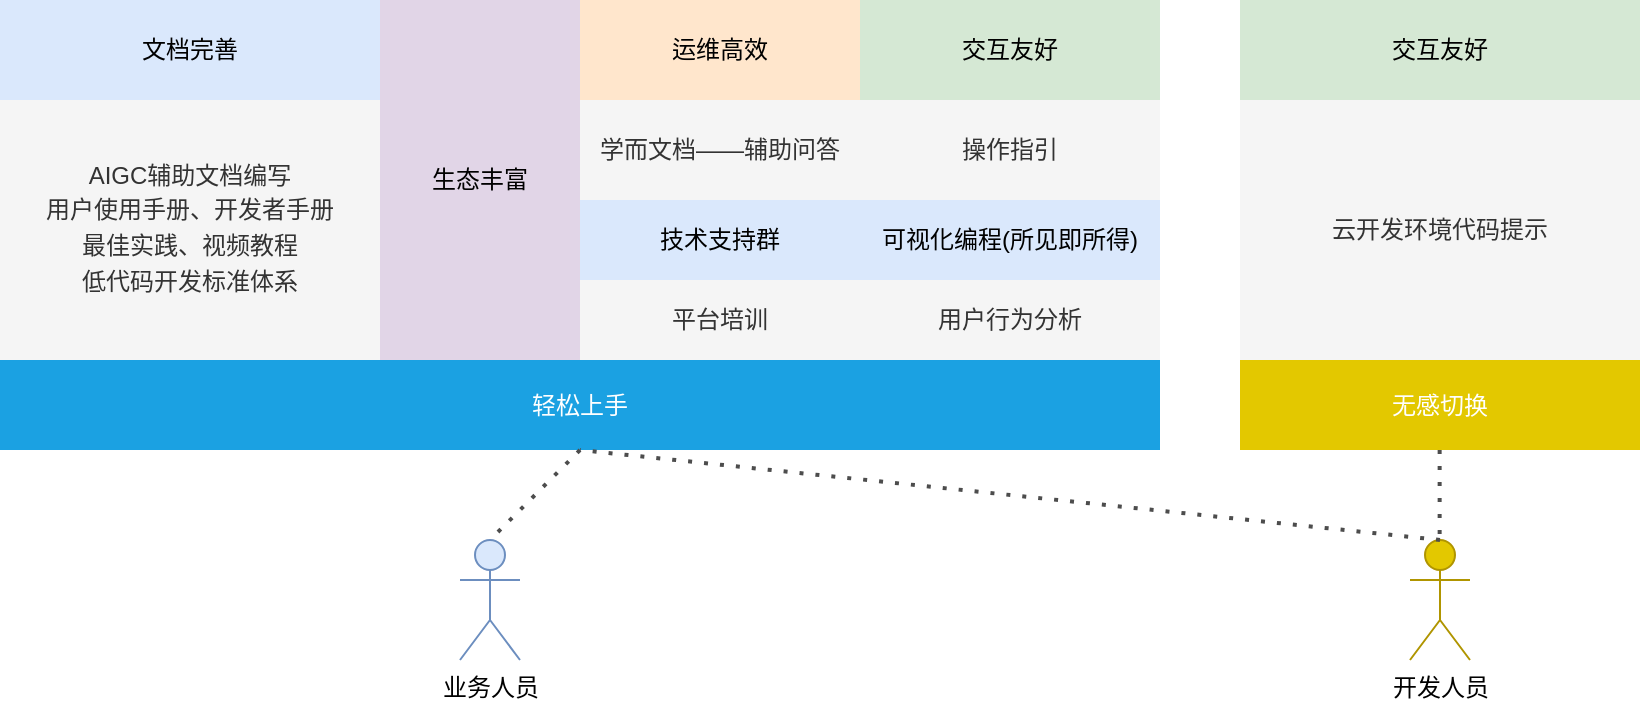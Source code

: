 <mxfile version="24.4.13" type="github">
  <diagram name="第 1 页" id="8O5h5OScacTJMluupPfA">
    <mxGraphModel dx="2022" dy="650" grid="1" gridSize="10" guides="1" tooltips="1" connect="1" arrows="1" fold="1" page="1" pageScale="1" pageWidth="827" pageHeight="1169" math="0" shadow="0">
      <root>
        <mxCell id="0" />
        <mxCell id="1" parent="0" />
        <mxCell id="eqsFsYHSdhdJB8c038Pn-1" value="文档完善" style="rounded=0;whiteSpace=wrap;html=1;fillColor=#dae8fc;strokeColor=none;" parent="1" vertex="1">
          <mxGeometry x="-60" y="500" width="190" height="50" as="geometry" />
        </mxCell>
        <mxCell id="eqsFsYHSdhdJB8c038Pn-2" value="AIGC辅助文档编写&lt;div style=&quot;line-height: 150%;&quot;&gt;用户使用手册、开发者手册&lt;div style=&quot;line-height: 150%;&quot;&gt;最佳实践、视频教程&lt;/div&gt;&lt;div style=&quot;line-height: 150%;&quot;&gt;低代码开发标准体系&lt;/div&gt;&lt;/div&gt;" style="rounded=0;whiteSpace=wrap;html=1;fillColor=#f5f5f5;strokeColor=none;fontColor=#333333;" parent="1" vertex="1">
          <mxGeometry x="-60" y="550" width="190" height="130" as="geometry" />
        </mxCell>
        <mxCell id="eqsFsYHSdhdJB8c038Pn-11" value="开发人员" style="shape=umlActor;verticalLabelPosition=bottom;verticalAlign=top;html=1;outlineConnect=0;fillColor=#e3c800;strokeColor=#B09500;fontColor=#000000;" parent="1" vertex="1">
          <mxGeometry x="645" y="770" width="30" height="60" as="geometry" />
        </mxCell>
        <mxCell id="eqsFsYHSdhdJB8c038Pn-16" value="运维高效" style="rounded=0;whiteSpace=wrap;html=1;fillColor=#ffe6cc;strokeColor=none;" parent="1" vertex="1">
          <mxGeometry x="230" y="500" width="140" height="50" as="geometry" />
        </mxCell>
        <mxCell id="eqsFsYHSdhdJB8c038Pn-18" value="平台培训" style="rounded=0;whiteSpace=wrap;html=1;fillColor=#f5f5f5;fontColor=#333333;strokeColor=none;" parent="1" vertex="1">
          <mxGeometry x="230" y="640" width="140" height="40" as="geometry" />
        </mxCell>
        <mxCell id="eqsFsYHSdhdJB8c038Pn-19" value="学而文档——辅助问答" style="rounded=0;whiteSpace=wrap;html=1;fillColor=#f5f5f5;strokeColor=none;fontColor=#333333;" parent="1" vertex="1">
          <mxGeometry x="230" y="550" width="140" height="50" as="geometry" />
        </mxCell>
        <mxCell id="TV9XaEOIVPnjF7qLCq7J-1" value="轻松上手" style="rounded=0;whiteSpace=wrap;html=1;fillColor=#1ba1e2;strokeColor=none;fontColor=#ffffff;" parent="1" vertex="1">
          <mxGeometry x="-60" y="680" width="580" height="45" as="geometry" />
        </mxCell>
        <mxCell id="TV9XaEOIVPnjF7qLCq7J-2" value="&lt;font color=&quot;#ffffff&quot;&gt;无感切换&lt;/font&gt;" style="rounded=0;whiteSpace=wrap;html=1;fillColor=#e3c800;strokeColor=none;fontColor=#000000;" parent="1" vertex="1">
          <mxGeometry x="560" y="680" width="200" height="45" as="geometry" />
        </mxCell>
        <mxCell id="TV9XaEOIVPnjF7qLCq7J-3" value="交互友好" style="rounded=0;whiteSpace=wrap;html=1;fillColor=#d5e8d4;strokeColor=none;" parent="1" vertex="1">
          <mxGeometry x="370" y="500" width="150" height="50" as="geometry" />
        </mxCell>
        <mxCell id="TV9XaEOIVPnjF7qLCq7J-5" value="操作指引" style="rounded=0;whiteSpace=wrap;html=1;fillColor=#f5f5f5;strokeColor=none;fontColor=#333333;" parent="1" vertex="1">
          <mxGeometry x="370" y="550" width="150" height="50" as="geometry" />
        </mxCell>
        <mxCell id="TV9XaEOIVPnjF7qLCq7J-6" value="用户行为分析" style="rounded=0;whiteSpace=wrap;html=1;fillColor=#f5f5f5;strokeColor=none;fontColor=#333333;" parent="1" vertex="1">
          <mxGeometry x="370" y="640" width="150" height="40" as="geometry" />
        </mxCell>
        <mxCell id="TV9XaEOIVPnjF7qLCq7J-7" value="技术支持群" style="rounded=0;whiteSpace=wrap;html=1;fillColor=#dae8fc;strokeColor=none;" parent="1" vertex="1">
          <mxGeometry x="230" y="600" width="140" height="40" as="geometry" />
        </mxCell>
        <mxCell id="TV9XaEOIVPnjF7qLCq7J-8" value="可视化编程(所见即所得)" style="rounded=0;whiteSpace=wrap;html=1;fillColor=#dae8fc;strokeColor=none;" parent="1" vertex="1">
          <mxGeometry x="370" y="600" width="150" height="40" as="geometry" />
        </mxCell>
        <mxCell id="TV9XaEOIVPnjF7qLCq7J-9" value="交互友好" style="rounded=0;whiteSpace=wrap;html=1;fillColor=#d5e8d4;strokeColor=none;" parent="1" vertex="1">
          <mxGeometry x="560" y="500" width="200" height="50" as="geometry" />
        </mxCell>
        <mxCell id="TV9XaEOIVPnjF7qLCq7J-10" value="云开发环境代码提示" style="rounded=0;whiteSpace=wrap;html=1;fillColor=#f5f5f5;strokeColor=none;fontColor=#333333;" parent="1" vertex="1">
          <mxGeometry x="560" y="550" width="200" height="130" as="geometry" />
        </mxCell>
        <mxCell id="TV9XaEOIVPnjF7qLCq7J-14" value="业务人员" style="shape=umlActor;verticalLabelPosition=bottom;verticalAlign=top;html=1;outlineConnect=0;fillColor=#dae8fc;strokeColor=#6c8ebf;" parent="1" vertex="1">
          <mxGeometry x="170" y="770" width="30" height="60" as="geometry" />
        </mxCell>
        <mxCell id="JvYcjti9nsQ2Zm_hsA8n-1" value="" style="endArrow=none;dashed=1;html=1;dashPattern=1 3;strokeWidth=2;rounded=0;entryX=0.5;entryY=1;entryDx=0;entryDy=0;exitX=0.5;exitY=0;exitDx=0;exitDy=0;exitPerimeter=0;strokeColor=#4D4D4D;" parent="1" source="eqsFsYHSdhdJB8c038Pn-11" target="TV9XaEOIVPnjF7qLCq7J-1" edge="1">
          <mxGeometry width="50" height="50" relative="1" as="geometry">
            <mxPoint x="340" y="910" as="sourcePoint" />
            <mxPoint x="390" y="860" as="targetPoint" />
          </mxGeometry>
        </mxCell>
        <mxCell id="JvYcjti9nsQ2Zm_hsA8n-2" value="" style="endArrow=none;dashed=1;html=1;dashPattern=1 3;strokeWidth=2;rounded=0;entryX=0.5;entryY=0;entryDx=0;entryDy=0;exitX=0.5;exitY=1;exitDx=0;exitDy=0;entryPerimeter=0;strokeColor=#4D4D4D;" parent="1" source="TV9XaEOIVPnjF7qLCq7J-1" target="TV9XaEOIVPnjF7qLCq7J-14" edge="1">
          <mxGeometry width="50" height="50" relative="1" as="geometry">
            <mxPoint x="670" y="780" as="sourcePoint" />
            <mxPoint x="290" y="735" as="targetPoint" />
          </mxGeometry>
        </mxCell>
        <mxCell id="JvYcjti9nsQ2Zm_hsA8n-3" value="" style="endArrow=none;dashed=1;html=1;dashPattern=1 3;strokeWidth=2;rounded=0;entryX=0.5;entryY=0;entryDx=0;entryDy=0;exitX=0.5;exitY=1;exitDx=0;exitDy=0;entryPerimeter=0;strokeColor=#4D4D4D;" parent="1" edge="1">
          <mxGeometry width="50" height="50" relative="1" as="geometry">
            <mxPoint x="659.82" y="725" as="sourcePoint" />
            <mxPoint x="659.82" y="770" as="targetPoint" />
          </mxGeometry>
        </mxCell>
        <mxCell id="GGBduxmmJo4GufoZ2KVn-1" value="生态丰富" style="rounded=0;whiteSpace=wrap;html=1;fillColor=#e1d5e7;strokeColor=none;" vertex="1" parent="1">
          <mxGeometry x="130" y="500" width="100" height="180" as="geometry" />
        </mxCell>
      </root>
    </mxGraphModel>
  </diagram>
</mxfile>
